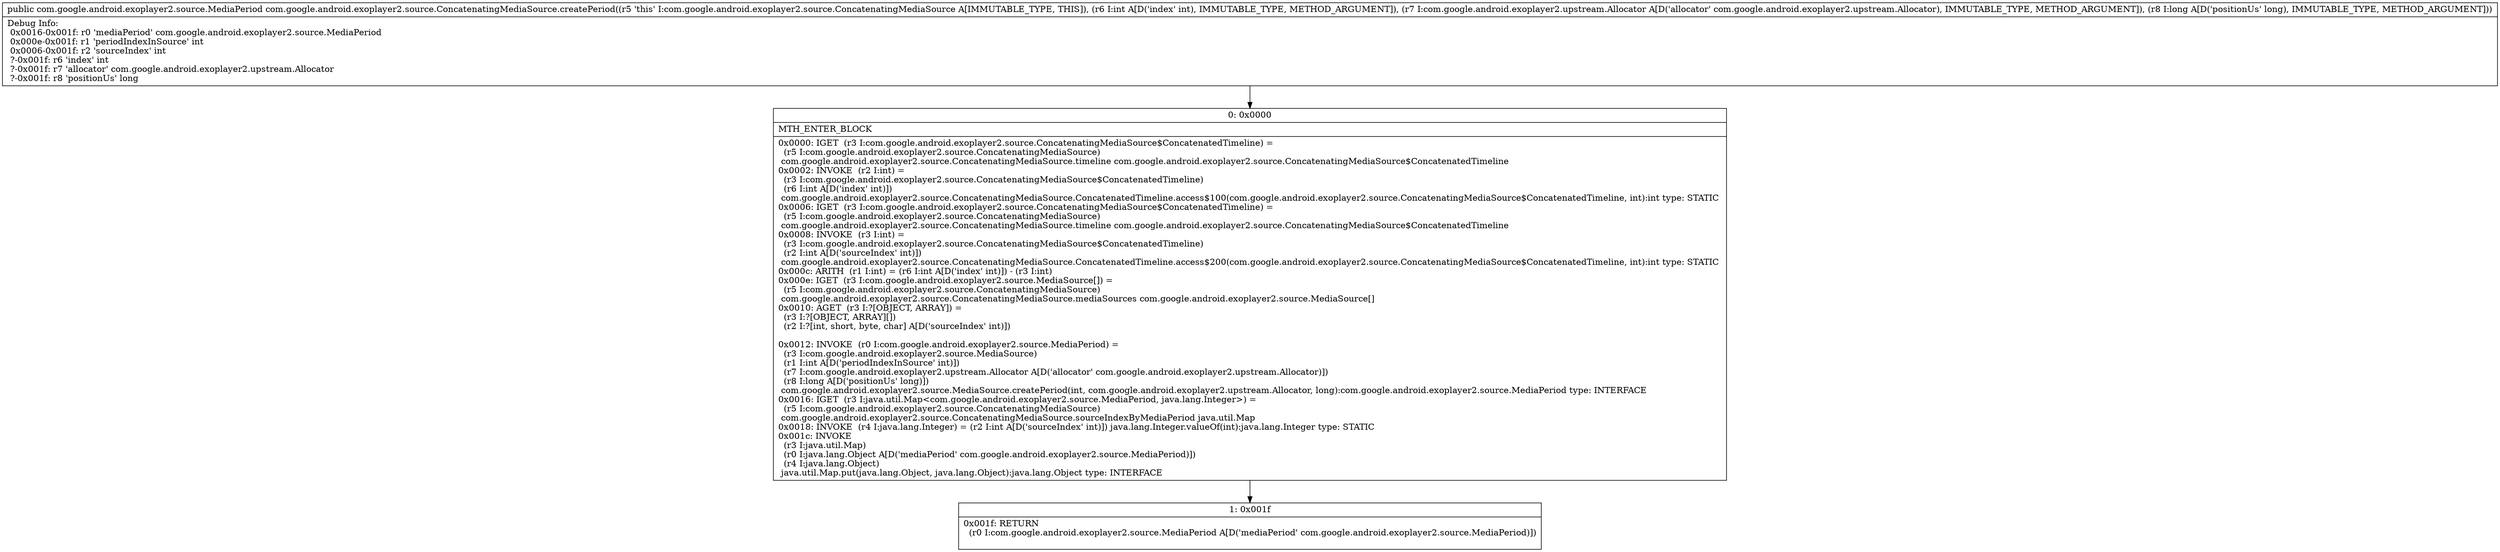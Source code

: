 digraph "CFG forcom.google.android.exoplayer2.source.ConcatenatingMediaSource.createPeriod(ILcom\/google\/android\/exoplayer2\/upstream\/Allocator;J)Lcom\/google\/android\/exoplayer2\/source\/MediaPeriod;" {
Node_0 [shape=record,label="{0\:\ 0x0000|MTH_ENTER_BLOCK\l|0x0000: IGET  (r3 I:com.google.android.exoplayer2.source.ConcatenatingMediaSource$ConcatenatedTimeline) = \l  (r5 I:com.google.android.exoplayer2.source.ConcatenatingMediaSource)\l com.google.android.exoplayer2.source.ConcatenatingMediaSource.timeline com.google.android.exoplayer2.source.ConcatenatingMediaSource$ConcatenatedTimeline \l0x0002: INVOKE  (r2 I:int) = \l  (r3 I:com.google.android.exoplayer2.source.ConcatenatingMediaSource$ConcatenatedTimeline)\l  (r6 I:int A[D('index' int)])\l com.google.android.exoplayer2.source.ConcatenatingMediaSource.ConcatenatedTimeline.access$100(com.google.android.exoplayer2.source.ConcatenatingMediaSource$ConcatenatedTimeline, int):int type: STATIC \l0x0006: IGET  (r3 I:com.google.android.exoplayer2.source.ConcatenatingMediaSource$ConcatenatedTimeline) = \l  (r5 I:com.google.android.exoplayer2.source.ConcatenatingMediaSource)\l com.google.android.exoplayer2.source.ConcatenatingMediaSource.timeline com.google.android.exoplayer2.source.ConcatenatingMediaSource$ConcatenatedTimeline \l0x0008: INVOKE  (r3 I:int) = \l  (r3 I:com.google.android.exoplayer2.source.ConcatenatingMediaSource$ConcatenatedTimeline)\l  (r2 I:int A[D('sourceIndex' int)])\l com.google.android.exoplayer2.source.ConcatenatingMediaSource.ConcatenatedTimeline.access$200(com.google.android.exoplayer2.source.ConcatenatingMediaSource$ConcatenatedTimeline, int):int type: STATIC \l0x000c: ARITH  (r1 I:int) = (r6 I:int A[D('index' int)]) \- (r3 I:int) \l0x000e: IGET  (r3 I:com.google.android.exoplayer2.source.MediaSource[]) = \l  (r5 I:com.google.android.exoplayer2.source.ConcatenatingMediaSource)\l com.google.android.exoplayer2.source.ConcatenatingMediaSource.mediaSources com.google.android.exoplayer2.source.MediaSource[] \l0x0010: AGET  (r3 I:?[OBJECT, ARRAY]) = \l  (r3 I:?[OBJECT, ARRAY][])\l  (r2 I:?[int, short, byte, char] A[D('sourceIndex' int)])\l \l0x0012: INVOKE  (r0 I:com.google.android.exoplayer2.source.MediaPeriod) = \l  (r3 I:com.google.android.exoplayer2.source.MediaSource)\l  (r1 I:int A[D('periodIndexInSource' int)])\l  (r7 I:com.google.android.exoplayer2.upstream.Allocator A[D('allocator' com.google.android.exoplayer2.upstream.Allocator)])\l  (r8 I:long A[D('positionUs' long)])\l com.google.android.exoplayer2.source.MediaSource.createPeriod(int, com.google.android.exoplayer2.upstream.Allocator, long):com.google.android.exoplayer2.source.MediaPeriod type: INTERFACE \l0x0016: IGET  (r3 I:java.util.Map\<com.google.android.exoplayer2.source.MediaPeriod, java.lang.Integer\>) = \l  (r5 I:com.google.android.exoplayer2.source.ConcatenatingMediaSource)\l com.google.android.exoplayer2.source.ConcatenatingMediaSource.sourceIndexByMediaPeriod java.util.Map \l0x0018: INVOKE  (r4 I:java.lang.Integer) = (r2 I:int A[D('sourceIndex' int)]) java.lang.Integer.valueOf(int):java.lang.Integer type: STATIC \l0x001c: INVOKE  \l  (r3 I:java.util.Map)\l  (r0 I:java.lang.Object A[D('mediaPeriod' com.google.android.exoplayer2.source.MediaPeriod)])\l  (r4 I:java.lang.Object)\l java.util.Map.put(java.lang.Object, java.lang.Object):java.lang.Object type: INTERFACE \l}"];
Node_1 [shape=record,label="{1\:\ 0x001f|0x001f: RETURN  \l  (r0 I:com.google.android.exoplayer2.source.MediaPeriod A[D('mediaPeriod' com.google.android.exoplayer2.source.MediaPeriod)])\l \l}"];
MethodNode[shape=record,label="{public com.google.android.exoplayer2.source.MediaPeriod com.google.android.exoplayer2.source.ConcatenatingMediaSource.createPeriod((r5 'this' I:com.google.android.exoplayer2.source.ConcatenatingMediaSource A[IMMUTABLE_TYPE, THIS]), (r6 I:int A[D('index' int), IMMUTABLE_TYPE, METHOD_ARGUMENT]), (r7 I:com.google.android.exoplayer2.upstream.Allocator A[D('allocator' com.google.android.exoplayer2.upstream.Allocator), IMMUTABLE_TYPE, METHOD_ARGUMENT]), (r8 I:long A[D('positionUs' long), IMMUTABLE_TYPE, METHOD_ARGUMENT]))  | Debug Info:\l  0x0016\-0x001f: r0 'mediaPeriod' com.google.android.exoplayer2.source.MediaPeriod\l  0x000e\-0x001f: r1 'periodIndexInSource' int\l  0x0006\-0x001f: r2 'sourceIndex' int\l  ?\-0x001f: r6 'index' int\l  ?\-0x001f: r7 'allocator' com.google.android.exoplayer2.upstream.Allocator\l  ?\-0x001f: r8 'positionUs' long\l}"];
MethodNode -> Node_0;
Node_0 -> Node_1;
}

